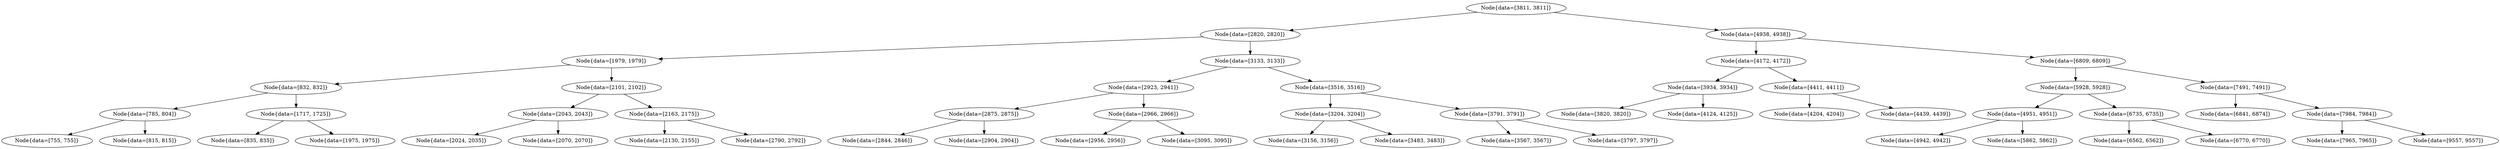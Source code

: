 digraph G{
1600356864 [label="Node{data=[3811, 3811]}"]
1600356864 -> 485770054
485770054 [label="Node{data=[2820, 2820]}"]
485770054 -> 912577157
912577157 [label="Node{data=[1979, 1979]}"]
912577157 -> 99063418
99063418 [label="Node{data=[832, 832]}"]
99063418 -> 1180137284
1180137284 [label="Node{data=[785, 804]}"]
1180137284 -> 2013782715
2013782715 [label="Node{data=[755, 755]}"]
1180137284 -> 1760032708
1760032708 [label="Node{data=[815, 815]}"]
99063418 -> 1359673572
1359673572 [label="Node{data=[1717, 1725]}"]
1359673572 -> 739920086
739920086 [label="Node{data=[835, 835]}"]
1359673572 -> 1808758228
1808758228 [label="Node{data=[1975, 1975]}"]
912577157 -> 1010955966
1010955966 [label="Node{data=[2101, 2102]}"]
1010955966 -> 982184970
982184970 [label="Node{data=[2043, 2043]}"]
982184970 -> 1151879029
1151879029 [label="Node{data=[2024, 2035]}"]
982184970 -> 1423567841
1423567841 [label="Node{data=[2070, 2070]}"]
1010955966 -> 1738408898
1738408898 [label="Node{data=[2163, 2175]}"]
1738408898 -> 173638047
173638047 [label="Node{data=[2130, 2155]}"]
1738408898 -> 206367822
206367822 [label="Node{data=[2790, 2792]}"]
485770054 -> 399608005
399608005 [label="Node{data=[3133, 3133]}"]
399608005 -> 12982766
12982766 [label="Node{data=[2923, 2941]}"]
12982766 -> 1188373776
1188373776 [label="Node{data=[2875, 2875]}"]
1188373776 -> 764448536
764448536 [label="Node{data=[2844, 2846]}"]
1188373776 -> 916237775
916237775 [label="Node{data=[2904, 2904]}"]
12982766 -> 103140251
103140251 [label="Node{data=[2966, 2966]}"]
103140251 -> 1773634538
1773634538 [label="Node{data=[2956, 2956]}"]
103140251 -> 1081489803
1081489803 [label="Node{data=[3095, 3095]}"]
399608005 -> 324470431
324470431 [label="Node{data=[3516, 3516]}"]
324470431 -> 998665853
998665853 [label="Node{data=[3204, 3204]}"]
998665853 -> 1853555252
1853555252 [label="Node{data=[3156, 3156]}"]
998665853 -> 531678225
531678225 [label="Node{data=[3483, 3483]}"]
324470431 -> 880298630
880298630 [label="Node{data=[3791, 3791]}"]
880298630 -> 1006977010
1006977010 [label="Node{data=[3567, 3567]}"]
880298630 -> 173662436
173662436 [label="Node{data=[3797, 3797]}"]
1600356864 -> 332410354
332410354 [label="Node{data=[4938, 4938]}"]
332410354 -> 1695181172
1695181172 [label="Node{data=[4172, 4172]}"]
1695181172 -> 1885679752
1885679752 [label="Node{data=[3934, 3934]}"]
1885679752 -> 897495200
897495200 [label="Node{data=[3820, 3820]}"]
1885679752 -> 668181568
668181568 [label="Node{data=[4124, 4125]}"]
1695181172 -> 295974919
295974919 [label="Node{data=[4411, 4411]}"]
295974919 -> 1218231243
1218231243 [label="Node{data=[4204, 4204]}"]
295974919 -> 136837576
136837576 [label="Node{data=[4439, 4439]}"]
332410354 -> 854371624
854371624 [label="Node{data=[6809, 6809]}"]
854371624 -> 37277554
37277554 [label="Node{data=[5928, 5928]}"]
37277554 -> 802651677
802651677 [label="Node{data=[4951, 4951]}"]
802651677 -> 403254166
403254166 [label="Node{data=[4942, 4942]}"]
802651677 -> 1339768914
1339768914 [label="Node{data=[5862, 5862]}"]
37277554 -> 198989188
198989188 [label="Node{data=[6735, 6735]}"]
198989188 -> 527426932
527426932 [label="Node{data=[6562, 6562]}"]
198989188 -> 1315649684
1315649684 [label="Node{data=[6770, 6770]}"]
854371624 -> 1529293019
1529293019 [label="Node{data=[7491, 7491]}"]
1529293019 -> 851322446
851322446 [label="Node{data=[6841, 6874]}"]
1529293019 -> 1377448232
1377448232 [label="Node{data=[7984, 7984]}"]
1377448232 -> 1159859303
1159859303 [label="Node{data=[7965, 7965]}"]
1377448232 -> 656508392
656508392 [label="Node{data=[9557, 9557]}"]
}
